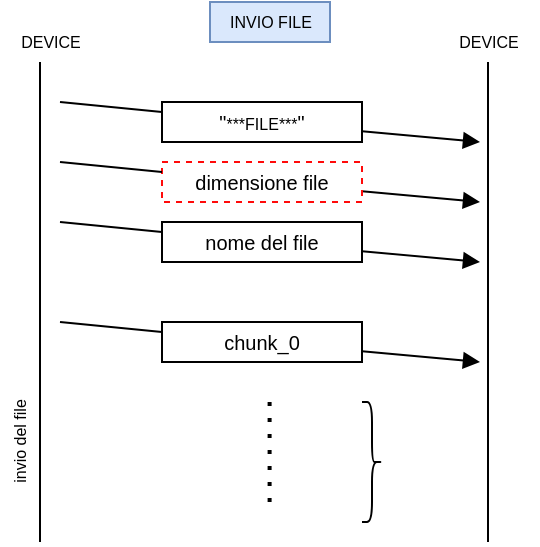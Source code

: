 <mxfile version="13.7.9" type="device"><diagram id="Ja0UGplM5sqokWyVx0Iv" name="Page-1"><mxGraphModel dx="314" dy="485" grid="1" gridSize="10" guides="1" tooltips="1" connect="1" arrows="1" fold="1" page="1" pageScale="1" pageWidth="827" pageHeight="1169" math="0" shadow="0"><root><mxCell id="0"/><mxCell id="1" parent="0"/><mxCell id="Iahztp5pQboZmGflHDH_-1" value="" style="endArrow=none;html=1;fontSize=10;rounded=0;" parent="1" edge="1"><mxGeometry width="50" height="50" relative="1" as="geometry"><mxPoint x="190.0" y="400.0" as="sourcePoint"/><mxPoint x="190.0" y="160" as="targetPoint"/></mxGeometry></mxCell><mxCell id="Iahztp5pQboZmGflHDH_-2" value="" style="endArrow=none;html=1;fontSize=10;rounded=0;" parent="1" edge="1"><mxGeometry width="50" height="50" relative="1" as="geometry"><mxPoint x="414" y="400.0" as="sourcePoint"/><mxPoint x="414" y="160" as="targetPoint"/></mxGeometry></mxCell><mxCell id="Iahztp5pQboZmGflHDH_-9" value="" style="endArrow=block;html=1;fontSize=10;endFill=1;rounded=0;startArrow=none;" parent="1" source="Iahztp5pQboZmGflHDH_-10" edge="1"><mxGeometry width="50" height="50" relative="1" as="geometry"><mxPoint x="190" y="170" as="sourcePoint"/><mxPoint x="410" y="200" as="targetPoint"/></mxGeometry></mxCell><mxCell id="Iahztp5pQboZmGflHDH_-10" value="&lt;font style=&quot;font-size: 10px&quot;&gt;&quot;&lt;/font&gt;&lt;font style=&quot;font-size: 8px&quot;&gt;***FILE***&lt;/font&gt;&lt;font style=&quot;font-size: 10px&quot;&gt;&quot;&lt;/font&gt;" style="rounded=0;whiteSpace=wrap;html=1;fontSize=8;" parent="1" vertex="1"><mxGeometry x="251" y="180" width="100" height="20" as="geometry"/></mxCell><mxCell id="Iahztp5pQboZmGflHDH_-11" value="" style="endArrow=none;html=1;fontSize=10;endFill=1;rounded=0;" parent="1" target="Iahztp5pQboZmGflHDH_-10" edge="1"><mxGeometry width="50" height="50" relative="1" as="geometry"><mxPoint x="200" y="180" as="sourcePoint"/><mxPoint x="360" y="170" as="targetPoint"/></mxGeometry></mxCell><mxCell id="Iahztp5pQboZmGflHDH_-15" value="DEVICE" style="text;html=1;align=center;verticalAlign=middle;resizable=0;points=[];autosize=1;strokeColor=none;fillColor=none;fontSize=8;" parent="1" vertex="1"><mxGeometry x="170" y="140" width="50" height="20" as="geometry"/></mxCell><mxCell id="Iahztp5pQboZmGflHDH_-16" value="DEVICE" style="text;html=1;align=center;verticalAlign=middle;resizable=0;points=[];autosize=1;strokeColor=none;fillColor=none;fontSize=8;" parent="1" vertex="1"><mxGeometry x="389" y="140" width="50" height="20" as="geometry"/></mxCell><mxCell id="Iahztp5pQboZmGflHDH_-17" value="INVIO FILE" style="text;html=1;align=center;verticalAlign=middle;resizable=0;points=[];autosize=1;strokeColor=#6c8ebf;fillColor=#dae8fc;fontSize=8;" parent="1" vertex="1"><mxGeometry x="275" y="130" width="60" height="20" as="geometry"/></mxCell><mxCell id="Pb38GRHdo5ScLgxpAln5-1" value="" style="endArrow=block;html=1;fontSize=10;endFill=1;rounded=0;startArrow=none;" edge="1" parent="1" source="Pb38GRHdo5ScLgxpAln5-2"><mxGeometry width="50" height="50" relative="1" as="geometry"><mxPoint x="190" y="200" as="sourcePoint"/><mxPoint x="410" y="230" as="targetPoint"/></mxGeometry></mxCell><mxCell id="Pb38GRHdo5ScLgxpAln5-2" value="&lt;span style=&quot;font-size: 10px&quot;&gt;dimensione file&lt;/span&gt;" style="rounded=0;whiteSpace=wrap;html=1;fontSize=8;dashed=1;strokeColor=#FF0A0A;" vertex="1" parent="1"><mxGeometry x="251" y="210" width="100" height="20" as="geometry"/></mxCell><mxCell id="Pb38GRHdo5ScLgxpAln5-3" value="" style="endArrow=none;html=1;fontSize=10;endFill=1;rounded=0;" edge="1" parent="1" target="Pb38GRHdo5ScLgxpAln5-2"><mxGeometry width="50" height="50" relative="1" as="geometry"><mxPoint x="200" y="210" as="sourcePoint"/><mxPoint x="360" y="200" as="targetPoint"/></mxGeometry></mxCell><mxCell id="Pb38GRHdo5ScLgxpAln5-4" value="" style="endArrow=block;html=1;fontSize=10;endFill=1;rounded=0;startArrow=none;" edge="1" parent="1" source="Pb38GRHdo5ScLgxpAln5-5"><mxGeometry width="50" height="50" relative="1" as="geometry"><mxPoint x="190" y="230" as="sourcePoint"/><mxPoint x="410" y="260" as="targetPoint"/></mxGeometry></mxCell><mxCell id="Pb38GRHdo5ScLgxpAln5-5" value="&lt;span style=&quot;font-size: 10px&quot;&gt;nome del file&lt;/span&gt;" style="rounded=0;whiteSpace=wrap;html=1;fontSize=8;" vertex="1" parent="1"><mxGeometry x="251" y="240" width="100" height="20" as="geometry"/></mxCell><mxCell id="Pb38GRHdo5ScLgxpAln5-6" value="" style="endArrow=none;html=1;fontSize=10;endFill=1;rounded=0;" edge="1" parent="1" target="Pb38GRHdo5ScLgxpAln5-5"><mxGeometry width="50" height="50" relative="1" as="geometry"><mxPoint x="200" y="240" as="sourcePoint"/><mxPoint x="360" y="230" as="targetPoint"/></mxGeometry></mxCell><mxCell id="Pb38GRHdo5ScLgxpAln5-7" value="" style="endArrow=block;html=1;fontSize=10;endFill=1;rounded=0;startArrow=none;" edge="1" parent="1" source="Pb38GRHdo5ScLgxpAln5-8"><mxGeometry width="50" height="50" relative="1" as="geometry"><mxPoint x="190" y="280" as="sourcePoint"/><mxPoint x="410" y="310" as="targetPoint"/></mxGeometry></mxCell><mxCell id="Pb38GRHdo5ScLgxpAln5-8" value="&lt;span style=&quot;font-size: 10px&quot;&gt;chunk_0&lt;/span&gt;" style="rounded=0;whiteSpace=wrap;html=1;fontSize=8;" vertex="1" parent="1"><mxGeometry x="251" y="290" width="100" height="20" as="geometry"/></mxCell><mxCell id="Pb38GRHdo5ScLgxpAln5-9" value="" style="endArrow=none;html=1;fontSize=10;endFill=1;rounded=0;" edge="1" parent="1" target="Pb38GRHdo5ScLgxpAln5-8"><mxGeometry width="50" height="50" relative="1" as="geometry"><mxPoint x="200" y="290" as="sourcePoint"/><mxPoint x="360" y="280" as="targetPoint"/></mxGeometry></mxCell><mxCell id="Pb38GRHdo5ScLgxpAln5-10" value="" style="endArrow=none;dashed=1;html=1;dashPattern=1 3;strokeWidth=2;" edge="1" parent="1"><mxGeometry width="50" height="50" relative="1" as="geometry"><mxPoint x="304.8" y="380" as="sourcePoint"/><mxPoint x="304.8" y="330" as="targetPoint"/></mxGeometry></mxCell><mxCell id="Pb38GRHdo5ScLgxpAln5-11" value="" style="shape=curlyBracket;whiteSpace=wrap;html=1;rounded=1;rotation=-180;" vertex="1" parent="1"><mxGeometry x="351" y="330" width="10" height="60" as="geometry"/></mxCell><mxCell id="Pb38GRHdo5ScLgxpAln5-12" value="invio del file" style="text;html=1;align=center;verticalAlign=middle;resizable=0;points=[];autosize=1;rotation=-90;fontSize=8;" vertex="1" parent="1"><mxGeometry x="150" y="340" width="60" height="20" as="geometry"/></mxCell></root></mxGraphModel></diagram></mxfile>